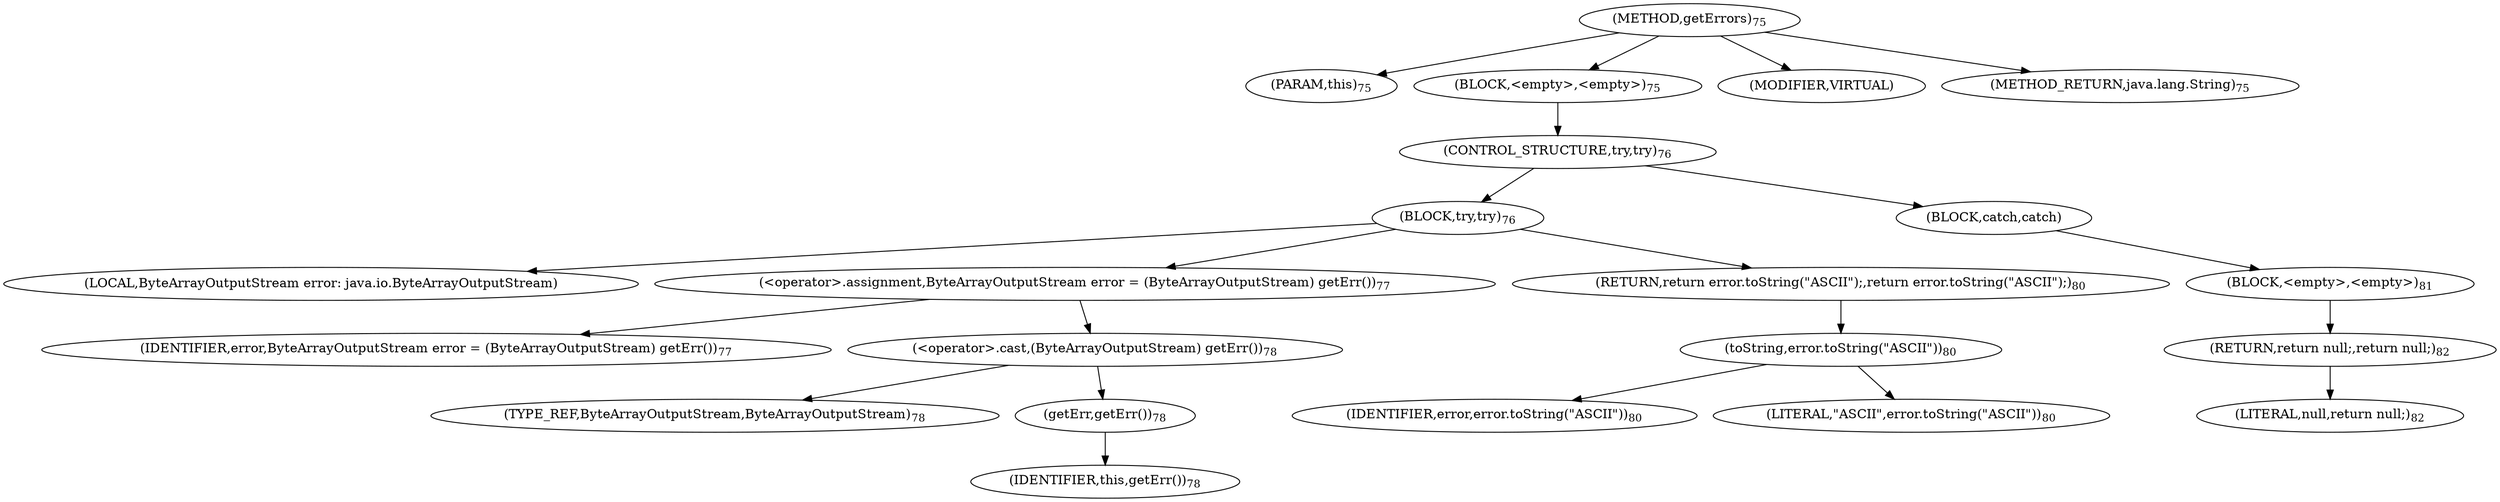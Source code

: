 digraph "getErrors" {  
"35" [label = <(METHOD,getErrors)<SUB>75</SUB>> ]
"6" [label = <(PARAM,this)<SUB>75</SUB>> ]
"36" [label = <(BLOCK,&lt;empty&gt;,&lt;empty&gt;)<SUB>75</SUB>> ]
"37" [label = <(CONTROL_STRUCTURE,try,try)<SUB>76</SUB>> ]
"38" [label = <(BLOCK,try,try)<SUB>76</SUB>> ]
"39" [label = <(LOCAL,ByteArrayOutputStream error: java.io.ByteArrayOutputStream)> ]
"40" [label = <(&lt;operator&gt;.assignment,ByteArrayOutputStream error = (ByteArrayOutputStream) getErr())<SUB>77</SUB>> ]
"41" [label = <(IDENTIFIER,error,ByteArrayOutputStream error = (ByteArrayOutputStream) getErr())<SUB>77</SUB>> ]
"42" [label = <(&lt;operator&gt;.cast,(ByteArrayOutputStream) getErr())<SUB>78</SUB>> ]
"43" [label = <(TYPE_REF,ByteArrayOutputStream,ByteArrayOutputStream)<SUB>78</SUB>> ]
"44" [label = <(getErr,getErr())<SUB>78</SUB>> ]
"5" [label = <(IDENTIFIER,this,getErr())<SUB>78</SUB>> ]
"45" [label = <(RETURN,return error.toString(&quot;ASCII&quot;);,return error.toString(&quot;ASCII&quot;);)<SUB>80</SUB>> ]
"46" [label = <(toString,error.toString(&quot;ASCII&quot;))<SUB>80</SUB>> ]
"47" [label = <(IDENTIFIER,error,error.toString(&quot;ASCII&quot;))<SUB>80</SUB>> ]
"48" [label = <(LITERAL,&quot;ASCII&quot;,error.toString(&quot;ASCII&quot;))<SUB>80</SUB>> ]
"49" [label = <(BLOCK,catch,catch)> ]
"50" [label = <(BLOCK,&lt;empty&gt;,&lt;empty&gt;)<SUB>81</SUB>> ]
"51" [label = <(RETURN,return null;,return null;)<SUB>82</SUB>> ]
"52" [label = <(LITERAL,null,return null;)<SUB>82</SUB>> ]
"53" [label = <(MODIFIER,VIRTUAL)> ]
"54" [label = <(METHOD_RETURN,java.lang.String)<SUB>75</SUB>> ]
  "35" -> "6" 
  "35" -> "36" 
  "35" -> "53" 
  "35" -> "54" 
  "36" -> "37" 
  "37" -> "38" 
  "37" -> "49" 
  "38" -> "39" 
  "38" -> "40" 
  "38" -> "45" 
  "40" -> "41" 
  "40" -> "42" 
  "42" -> "43" 
  "42" -> "44" 
  "44" -> "5" 
  "45" -> "46" 
  "46" -> "47" 
  "46" -> "48" 
  "49" -> "50" 
  "50" -> "51" 
  "51" -> "52" 
}
